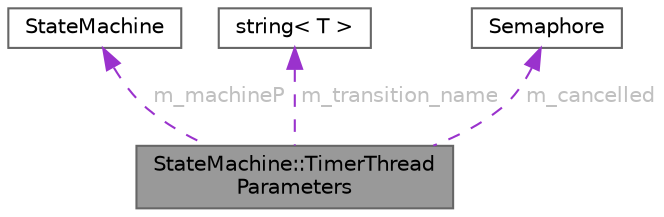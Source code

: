 digraph "StateMachine::TimerThreadParameters"
{
 // LATEX_PDF_SIZE
  bgcolor="transparent";
  edge [fontname=Helvetica,fontsize=10,labelfontname=Helvetica,labelfontsize=10];
  node [fontname=Helvetica,fontsize=10,shape=box,height=0.2,width=0.4];
  Node1 [id="Node000001",label="StateMachine::TimerThread\lParameters",height=0.2,width=0.4,color="gray40", fillcolor="grey60", style="filled", fontcolor="black",tooltip=" "];
  Node2 -> Node1 [id="edge1_Node000001_Node000002",dir="back",color="darkorchid3",style="dashed",tooltip=" ",label=" m_machineP",fontcolor="grey" ];
  Node2 [id="Node000002",label="StateMachine",height=0.2,width=0.4,color="gray40", fillcolor="white", style="filled",URL="$class_state_machine.html",tooltip="Defines a dynamically programmable thread safe state machine. Only the DoTransition method is thread ..."];
  Node3 -> Node1 [id="edge2_Node000001_Node000003",dir="back",color="darkorchid3",style="dashed",tooltip=" ",label=" m_transition_name",fontcolor="grey" ];
  Node3 [id="Node000003",label="string\< T \>",height=0.2,width=0.4,color="gray40", fillcolor="white", style="filled",URL="$classstring.html",tooltip=" "];
  Node4 -> Node1 [id="edge3_Node000001_Node000004",dir="back",color="darkorchid3",style="dashed",tooltip=" ",label=" m_cancelled",fontcolor="grey" ];
  Node4 [id="Node000004",label="Semaphore",height=0.2,width=0.4,color="gray40", fillcolor="white", style="filled",tooltip=" "];
}
